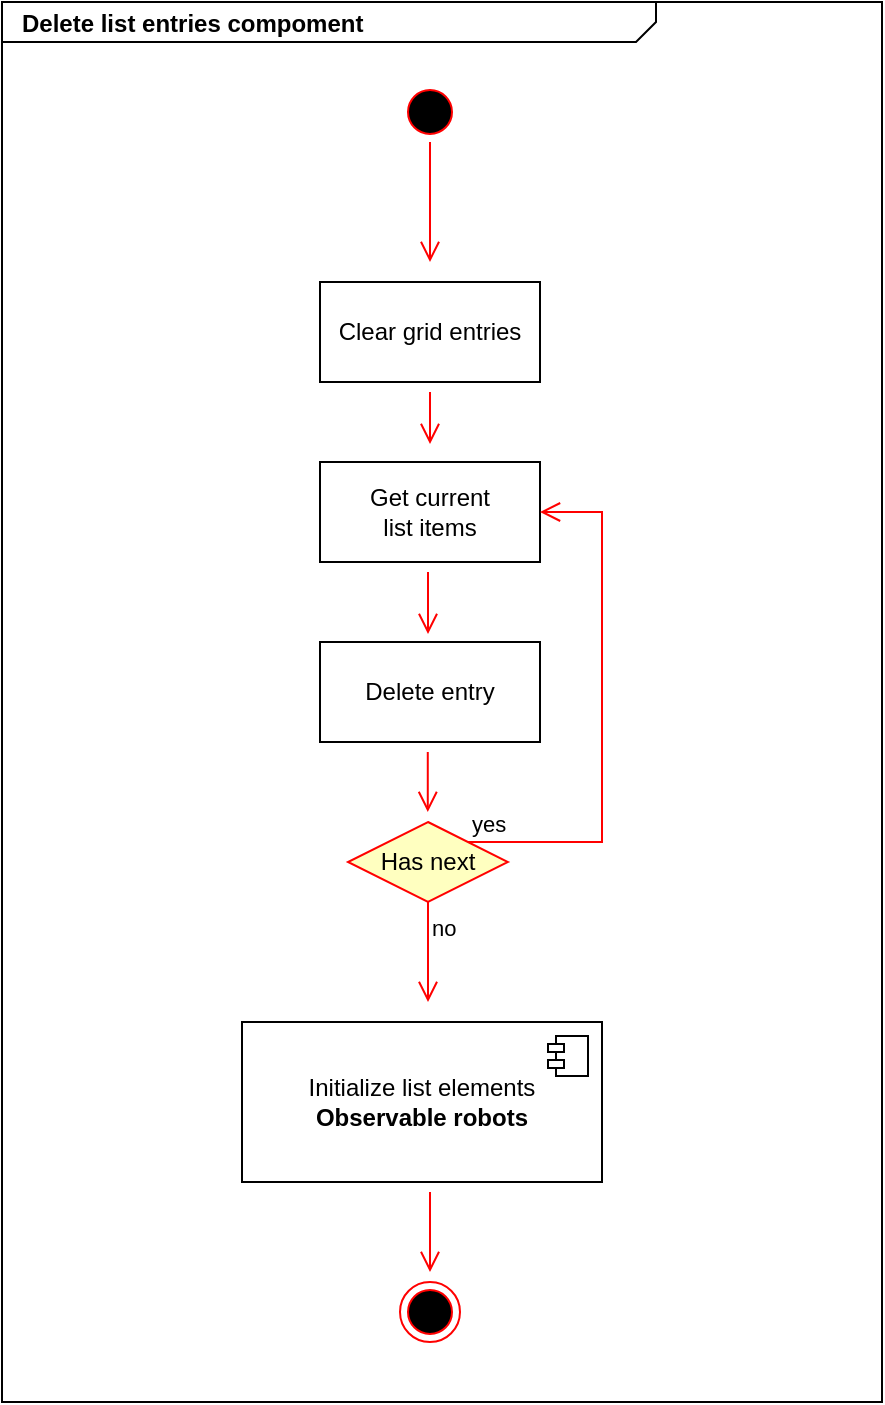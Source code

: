 <mxfile version="22.0.2" type="device">
  <diagram name="Strona-1" id="_AlNPenZIOLDMZVP-umV">
    <mxGraphModel dx="1909" dy="1144" grid="1" gridSize="10" guides="1" tooltips="1" connect="1" arrows="1" fold="1" page="1" pageScale="1" pageWidth="827" pageHeight="1169" math="0" shadow="0">
      <root>
        <mxCell id="0" />
        <mxCell id="1" parent="0" />
        <mxCell id="_9MTx7SFxgVEaLWraYc--1" value="&lt;p style=&quot;margin: 0px ; margin-top: 4px ; margin-left: 10px ; text-align: left&quot;&gt;&lt;b&gt;Delete list entries compoment&lt;/b&gt;&lt;/p&gt;" style="html=1;strokeWidth=1;shape=mxgraph.sysml.package;html=1;overflow=fill;whiteSpace=wrap;fillColor=none;gradientColor=none;fontSize=12;align=center;labelX=327.64;" parent="1" vertex="1">
          <mxGeometry x="200" y="340" width="440" height="700" as="geometry" />
        </mxCell>
        <mxCell id="_9MTx7SFxgVEaLWraYc--2" value="" style="ellipse;html=1;shape=startState;fillColor=#000000;strokeColor=#ff0000;" parent="1" vertex="1">
          <mxGeometry x="399" y="380" width="30" height="30" as="geometry" />
        </mxCell>
        <mxCell id="_9MTx7SFxgVEaLWraYc--3" value="" style="edgeStyle=orthogonalEdgeStyle;html=1;verticalAlign=bottom;endArrow=open;endSize=8;strokeColor=#ff0000;rounded=0;" parent="1" source="_9MTx7SFxgVEaLWraYc--2" edge="1">
          <mxGeometry relative="1" as="geometry">
            <mxPoint x="414" y="470" as="targetPoint" />
          </mxGeometry>
        </mxCell>
        <mxCell id="_9MTx7SFxgVEaLWraYc--4" value="Clear grid entries" style="html=1;whiteSpace=wrap;" parent="1" vertex="1">
          <mxGeometry x="359" y="480" width="110" height="50" as="geometry" />
        </mxCell>
        <mxCell id="_9MTx7SFxgVEaLWraYc--5" value="Get current&lt;br&gt;list items" style="html=1;whiteSpace=wrap;" parent="1" vertex="1">
          <mxGeometry x="359" y="570" width="110" height="50" as="geometry" />
        </mxCell>
        <mxCell id="_9MTx7SFxgVEaLWraYc--6" value="Delete entry" style="html=1;whiteSpace=wrap;" parent="1" vertex="1">
          <mxGeometry x="359" y="660" width="110" height="50" as="geometry" />
        </mxCell>
        <mxCell id="_9MTx7SFxgVEaLWraYc--7" value="" style="html=1;verticalAlign=bottom;endArrow=open;endSize=8;strokeColor=#ff0000;rounded=0;" parent="1" edge="1">
          <mxGeometry relative="1" as="geometry">
            <mxPoint x="414" y="561" as="targetPoint" />
            <mxPoint x="414" y="535" as="sourcePoint" />
          </mxGeometry>
        </mxCell>
        <mxCell id="_9MTx7SFxgVEaLWraYc--8" value="" style="html=1;verticalAlign=bottom;endArrow=open;endSize=8;strokeColor=#ff0000;rounded=0;" parent="1" edge="1">
          <mxGeometry relative="1" as="geometry">
            <mxPoint x="413" y="656" as="targetPoint" />
            <mxPoint x="413" y="625" as="sourcePoint" />
          </mxGeometry>
        </mxCell>
        <mxCell id="_9MTx7SFxgVEaLWraYc--14" value="Has next" style="rhombus;whiteSpace=wrap;html=1;fontColor=#000000;fillColor=#ffffc0;strokeColor=#ff0000;" parent="1" vertex="1">
          <mxGeometry x="373" y="750" width="80" height="40" as="geometry" />
        </mxCell>
        <mxCell id="_9MTx7SFxgVEaLWraYc--15" value="yes" style="edgeStyle=orthogonalEdgeStyle;html=1;align=left;verticalAlign=bottom;endArrow=open;endSize=8;strokeColor=#ff0000;rounded=0;entryX=1;entryY=0.5;entryDx=0;entryDy=0;" parent="1" source="_9MTx7SFxgVEaLWraYc--14" target="_9MTx7SFxgVEaLWraYc--5" edge="1">
          <mxGeometry x="-1" relative="1" as="geometry">
            <mxPoint x="550" y="760" as="targetPoint" />
            <Array as="points">
              <mxPoint x="500" y="760" />
              <mxPoint x="500" y="595" />
            </Array>
          </mxGeometry>
        </mxCell>
        <mxCell id="_9MTx7SFxgVEaLWraYc--16" value="no" style="edgeStyle=orthogonalEdgeStyle;html=1;align=left;verticalAlign=top;endArrow=open;endSize=8;strokeColor=#ff0000;rounded=0;" parent="1" source="_9MTx7SFxgVEaLWraYc--14" edge="1">
          <mxGeometry x="-1" relative="1" as="geometry">
            <mxPoint x="413" y="840" as="targetPoint" />
          </mxGeometry>
        </mxCell>
        <mxCell id="_9MTx7SFxgVEaLWraYc--17" value="" style="html=1;verticalAlign=bottom;endArrow=open;endSize=8;strokeColor=#ff0000;rounded=0;" parent="1" edge="1">
          <mxGeometry relative="1" as="geometry">
            <mxPoint x="412.89" y="745" as="targetPoint" />
            <mxPoint x="412.89" y="715" as="sourcePoint" />
          </mxGeometry>
        </mxCell>
        <mxCell id="_9MTx7SFxgVEaLWraYc--18" value="Initialize list elements&lt;br&gt;&lt;b&gt;Observable robots&lt;/b&gt;" style="html=1;dropTarget=0;whiteSpace=wrap;" parent="1" vertex="1">
          <mxGeometry x="320" y="850" width="180" height="80" as="geometry" />
        </mxCell>
        <mxCell id="_9MTx7SFxgVEaLWraYc--19" value="" style="shape=module;jettyWidth=8;jettyHeight=4;" parent="_9MTx7SFxgVEaLWraYc--18" vertex="1">
          <mxGeometry x="1" width="20" height="20" relative="1" as="geometry">
            <mxPoint x="-27" y="7" as="offset" />
          </mxGeometry>
        </mxCell>
        <mxCell id="SS_uhr1cD55yVBT8mmSL-1" value="" style="ellipse;html=1;shape=endState;fillColor=#000000;strokeColor=#ff0000;" vertex="1" parent="1">
          <mxGeometry x="399" y="980" width="30" height="30" as="geometry" />
        </mxCell>
        <mxCell id="SS_uhr1cD55yVBT8mmSL-2" value="" style="html=1;verticalAlign=bottom;endArrow=open;endSize=8;strokeColor=#ff0000;rounded=0;" edge="1" parent="1">
          <mxGeometry relative="1" as="geometry">
            <mxPoint x="414" y="975" as="targetPoint" />
            <mxPoint x="414" y="935" as="sourcePoint" />
          </mxGeometry>
        </mxCell>
      </root>
    </mxGraphModel>
  </diagram>
</mxfile>
